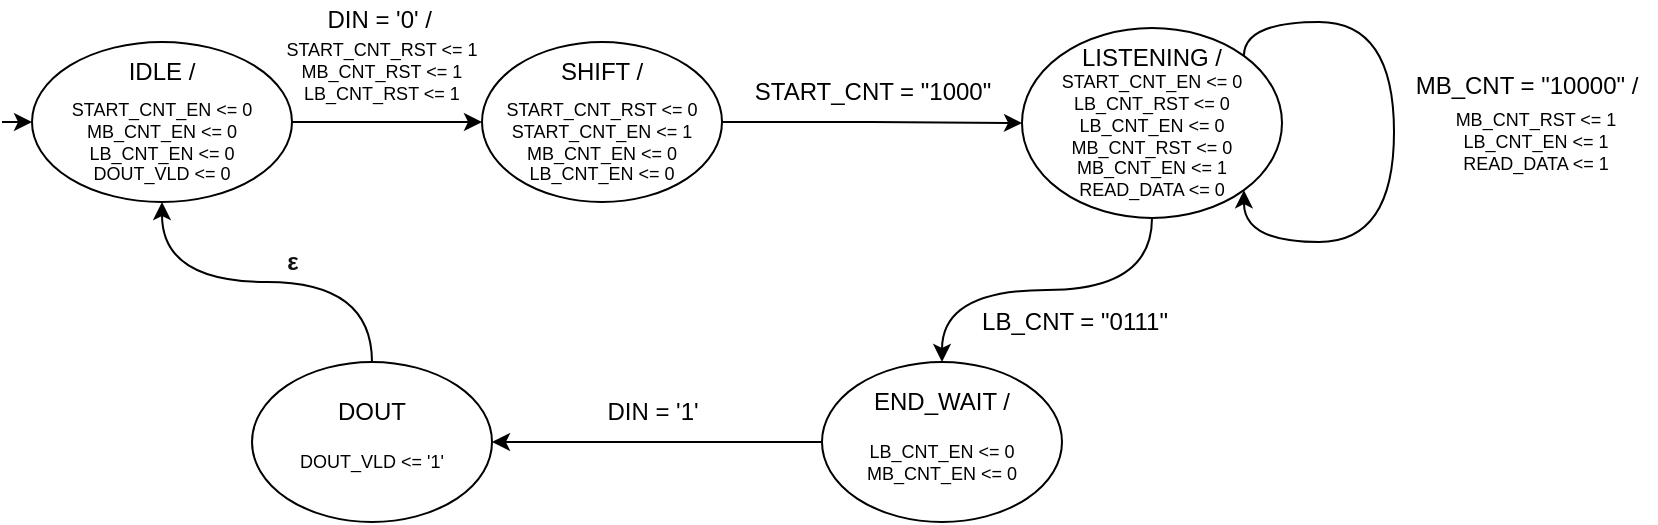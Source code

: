 <mxfile>
    <diagram id="tfs_f2mffn3x7ADCVCLB" name="Page-1">
        <mxGraphModel dx="924" dy="514" grid="0" gridSize="10" guides="1" tooltips="1" connect="1" arrows="1" fold="1" page="1" pageScale="1" pageWidth="827" pageHeight="1169" math="0" shadow="0">
            <root>
                <mxCell id="0"/>
                <mxCell id="1" parent="0"/>
                <mxCell id="FYZtEPYBHtWOL8TXK293-7" style="edgeStyle=orthogonalEdgeStyle;rounded=0;orthogonalLoop=1;jettySize=auto;html=1;exitX=1;exitY=0.5;exitDx=0;exitDy=0;entryX=0;entryY=0.5;entryDx=0;entryDy=0;fontSize=9;" parent="1" source="FYZtEPYBHtWOL8TXK293-1" target="FYZtEPYBHtWOL8TXK293-4" edge="1">
                    <mxGeometry relative="1" as="geometry"/>
                </mxCell>
                <mxCell id="FYZtEPYBHtWOL8TXK293-45" style="edgeStyle=orthogonalEdgeStyle;curved=1;rounded=0;orthogonalLoop=1;jettySize=auto;html=1;exitX=0;exitY=0.5;exitDx=0;exitDy=0;fontFamily=Helvetica;fontSize=12;fontColor=default;startArrow=classic;startFill=1;endArrow=none;endFill=0;" parent="1" source="FYZtEPYBHtWOL8TXK293-1" edge="1">
                    <mxGeometry relative="1" as="geometry">
                        <mxPoint y="160.286" as="targetPoint"/>
                    </mxGeometry>
                </mxCell>
                <mxCell id="FYZtEPYBHtWOL8TXK293-1" value="" style="ellipse;whiteSpace=wrap;html=1;" parent="1" vertex="1">
                    <mxGeometry x="15" y="120" width="130" height="80" as="geometry"/>
                </mxCell>
                <mxCell id="FYZtEPYBHtWOL8TXK293-2" value="IDLE /" style="text;html=1;strokeColor=none;fillColor=none;align=center;verticalAlign=middle;whiteSpace=wrap;rounded=0;" parent="1" vertex="1">
                    <mxGeometry x="50" y="120" width="60" height="30" as="geometry"/>
                </mxCell>
                <mxCell id="FYZtEPYBHtWOL8TXK293-3" value="START_CNT_EN &amp;lt;= 0&lt;br&gt;MB_CNT_EN &amp;lt;= 0&lt;br&gt;LB_CNT_EN &amp;lt;= 0&lt;br&gt;DOUT_VLD &amp;lt;= 0" style="text;html=1;strokeColor=none;fillColor=none;align=center;verticalAlign=middle;whiteSpace=wrap;rounded=0;fontSize=9;" parent="1" vertex="1">
                    <mxGeometry x="25" y="130" width="110" height="80" as="geometry"/>
                </mxCell>
                <mxCell id="FYZtEPYBHtWOL8TXK293-16" style="edgeStyle=orthogonalEdgeStyle;rounded=0;orthogonalLoop=1;jettySize=auto;html=1;exitX=1;exitY=0.5;exitDx=0;exitDy=0;entryX=0;entryY=0.5;entryDx=0;entryDy=0;fontSize=9;" parent="1" source="FYZtEPYBHtWOL8TXK293-4" target="FYZtEPYBHtWOL8TXK293-9" edge="1">
                    <mxGeometry relative="1" as="geometry"/>
                </mxCell>
                <mxCell id="FYZtEPYBHtWOL8TXK293-4" value="" style="ellipse;whiteSpace=wrap;html=1;" parent="1" vertex="1">
                    <mxGeometry x="240" y="120" width="120" height="80" as="geometry"/>
                </mxCell>
                <mxCell id="FYZtEPYBHtWOL8TXK293-5" value="SHIFT /" style="text;html=1;strokeColor=none;fillColor=none;align=center;verticalAlign=middle;whiteSpace=wrap;rounded=0;" parent="1" vertex="1">
                    <mxGeometry x="270" y="120" width="60" height="30" as="geometry"/>
                </mxCell>
                <mxCell id="FYZtEPYBHtWOL8TXK293-6" value="START_CNT_RST &amp;lt;= 0&lt;br&gt;START_CNT_EN &amp;lt;= 1&lt;br&gt;MB_CNT_EN &amp;lt;= 0&lt;br&gt;LB_CNT_EN &amp;lt;= 0" style="text;html=1;strokeColor=none;fillColor=none;align=center;verticalAlign=middle;whiteSpace=wrap;rounded=0;fontSize=9;" parent="1" vertex="1">
                    <mxGeometry x="245" y="150" width="110" height="40" as="geometry"/>
                </mxCell>
                <mxCell id="FYZtEPYBHtWOL8TXK293-8" value="DIN = '0' /&amp;nbsp;&lt;br&gt;" style="text;html=1;align=center;verticalAlign=middle;resizable=0;points=[];autosize=1;strokeColor=none;fillColor=none;fontSize=12;" parent="1" vertex="1">
                    <mxGeometry x="155" y="99" width="70" height="20" as="geometry"/>
                </mxCell>
                <mxCell id="FYZtEPYBHtWOL8TXK293-20" style="edgeStyle=orthogonalEdgeStyle;rounded=0;orthogonalLoop=1;jettySize=auto;html=1;exitX=1;exitY=0;exitDx=0;exitDy=0;entryX=1;entryY=1;entryDx=0;entryDy=0;fontSize=9;curved=1;" parent="1" source="FYZtEPYBHtWOL8TXK293-9" target="FYZtEPYBHtWOL8TXK293-9" edge="1">
                    <mxGeometry relative="1" as="geometry">
                        <Array as="points">
                            <mxPoint x="621" y="110"/>
                            <mxPoint x="696" y="110"/>
                            <mxPoint x="696" y="220"/>
                            <mxPoint x="621" y="220"/>
                        </Array>
                        <mxPoint x="717.574" y="131.716" as="targetPoint"/>
                    </mxGeometry>
                </mxCell>
                <mxCell id="FYZtEPYBHtWOL8TXK293-36" style="edgeStyle=orthogonalEdgeStyle;curved=1;rounded=0;orthogonalLoop=1;jettySize=auto;html=1;exitX=0.5;exitY=1;exitDx=0;exitDy=0;entryX=0.5;entryY=0;entryDx=0;entryDy=0;fontFamily=Helvetica;fontSize=12;fontColor=default;" parent="1" source="FYZtEPYBHtWOL8TXK293-9" target="FYZtEPYBHtWOL8TXK293-25" edge="1">
                    <mxGeometry relative="1" as="geometry"/>
                </mxCell>
                <mxCell id="FYZtEPYBHtWOL8TXK293-9" value="" style="ellipse;whiteSpace=wrap;html=1;" parent="1" vertex="1">
                    <mxGeometry x="510" y="113" width="130" height="95" as="geometry"/>
                </mxCell>
                <mxCell id="FYZtEPYBHtWOL8TXK293-10" value="LISTENING /" style="text;html=1;strokeColor=none;fillColor=none;align=center;verticalAlign=middle;whiteSpace=wrap;rounded=0;" parent="1" vertex="1">
                    <mxGeometry x="535" y="113" width="80" height="30" as="geometry"/>
                </mxCell>
                <mxCell id="FYZtEPYBHtWOL8TXK293-15" value="START_CNT_EN &amp;lt;= 0&lt;br&gt;LB_CNT_RST &amp;lt;= 0&lt;br&gt;LB_CNT_EN &amp;lt;= 0&lt;br&gt;MB_CNT_RST &amp;lt;= 0&lt;br&gt;MB_CNT_EN &amp;lt;= 1&lt;br&gt;READ_DATA &amp;lt;= 0" style="text;html=1;strokeColor=none;fillColor=none;align=center;verticalAlign=middle;whiteSpace=wrap;rounded=0;fontSize=9;" parent="1" vertex="1">
                    <mxGeometry x="520" y="132" width="110" height="70" as="geometry"/>
                </mxCell>
                <mxCell id="FYZtEPYBHtWOL8TXK293-23" value="MB_CNT = &quot;10000&quot; /" style="text;html=1;align=center;verticalAlign=middle;resizable=0;points=[];autosize=1;strokeColor=none;fillColor=none;fontSize=12;" parent="1" vertex="1">
                    <mxGeometry x="697" y="132" width="130" height="20" as="geometry"/>
                </mxCell>
                <mxCell id="FYZtEPYBHtWOL8TXK293-38" style="edgeStyle=orthogonalEdgeStyle;curved=1;rounded=0;orthogonalLoop=1;jettySize=auto;html=1;exitX=0;exitY=0.5;exitDx=0;exitDy=0;entryX=1;entryY=0.5;entryDx=0;entryDy=0;fontFamily=Helvetica;fontSize=12;fontColor=default;" parent="1" source="FYZtEPYBHtWOL8TXK293-25" target="FYZtEPYBHtWOL8TXK293-28" edge="1">
                    <mxGeometry relative="1" as="geometry"/>
                </mxCell>
                <mxCell id="FYZtEPYBHtWOL8TXK293-25" value="" style="ellipse;whiteSpace=wrap;html=1;" parent="1" vertex="1">
                    <mxGeometry x="410" y="280" width="120" height="80" as="geometry"/>
                </mxCell>
                <mxCell id="FYZtEPYBHtWOL8TXK293-26" value="END_WAIT /" style="text;html=1;strokeColor=none;fillColor=none;align=center;verticalAlign=middle;whiteSpace=wrap;rounded=0;" parent="1" vertex="1">
                    <mxGeometry x="430" y="285" width="80" height="30" as="geometry"/>
                </mxCell>
                <mxCell id="FYZtEPYBHtWOL8TXK293-37" style="edgeStyle=orthogonalEdgeStyle;curved=1;rounded=0;orthogonalLoop=1;jettySize=auto;html=1;exitX=0.5;exitY=0;exitDx=0;exitDy=0;entryX=0.5;entryY=1;entryDx=0;entryDy=0;fontFamily=Helvetica;fontSize=12;fontColor=default;" parent="1" source="FYZtEPYBHtWOL8TXK293-28" target="FYZtEPYBHtWOL8TXK293-1" edge="1">
                    <mxGeometry relative="1" as="geometry"/>
                </mxCell>
                <mxCell id="FYZtEPYBHtWOL8TXK293-28" value="" style="ellipse;whiteSpace=wrap;html=1;" parent="1" vertex="1">
                    <mxGeometry x="125" y="280" width="120" height="80" as="geometry"/>
                </mxCell>
                <mxCell id="FYZtEPYBHtWOL8TXK293-29" value="DOUT" style="text;html=1;strokeColor=none;fillColor=none;align=center;verticalAlign=middle;whiteSpace=wrap;rounded=0;" parent="1" vertex="1">
                    <mxGeometry x="145" y="290" width="80" height="30" as="geometry"/>
                </mxCell>
                <mxCell id="FYZtEPYBHtWOL8TXK293-30" value="DOUT_VLD &amp;lt;= '1'" style="text;html=1;strokeColor=none;fillColor=none;align=center;verticalAlign=middle;whiteSpace=wrap;rounded=0;fontSize=9;" parent="1" vertex="1">
                    <mxGeometry x="130" y="310" width="110" height="40" as="geometry"/>
                </mxCell>
                <mxCell id="FYZtEPYBHtWOL8TXK293-39" value="LB_CNT = &quot;0111&quot;" style="text;html=1;align=center;verticalAlign=middle;resizable=0;points=[];autosize=1;strokeColor=none;fillColor=none;fontSize=12;fontFamily=Helvetica;fontColor=default;" parent="1" vertex="1">
                    <mxGeometry x="484" y="251" width="103" height="18" as="geometry"/>
                </mxCell>
                <mxCell id="FYZtEPYBHtWOL8TXK293-40" value="START_CNT = &quot;1000&quot;" style="text;html=1;align=center;verticalAlign=middle;resizable=0;points=[];autosize=1;strokeColor=none;fillColor=none;fontSize=12;fontFamily=Helvetica;fontColor=default;" parent="1" vertex="1">
                    <mxGeometry x="370" y="135" width="130" height="20" as="geometry"/>
                </mxCell>
                <mxCell id="FYZtEPYBHtWOL8TXK293-41" value="DIN = '1'" style="text;html=1;align=center;verticalAlign=middle;resizable=0;points=[];autosize=1;strokeColor=none;fillColor=none;fontSize=12;fontFamily=Helvetica;fontColor=default;" parent="1" vertex="1">
                    <mxGeometry x="295" y="295" width="60" height="20" as="geometry"/>
                </mxCell>
                <mxCell id="FYZtEPYBHtWOL8TXK293-43" value="&lt;strong style=&quot;box-sizing: border-box; margin: 0px; padding: 0px; color: rgb(17, 17, 17); font-size: 12px;&quot;&gt;ε&lt;/strong&gt;" style="text;html=1;align=center;verticalAlign=middle;resizable=0;points=[];autosize=1;fontSize=12;fillColor=none;" parent="1" vertex="1">
                    <mxGeometry x="135" y="220" width="20" height="20" as="geometry"/>
                </mxCell>
                <mxCell id="2" value="START_CNT_RST &amp;lt;= 1&lt;br&gt;MB_CNT_RST &amp;lt;= 1&lt;br&gt;LB_CNT_RST &amp;lt;= 1" style="text;html=1;strokeColor=none;fillColor=none;align=center;verticalAlign=middle;whiteSpace=wrap;rounded=0;fontSize=9;" vertex="1" parent="1">
                    <mxGeometry x="135" y="110" width="110" height="50" as="geometry"/>
                </mxCell>
                <mxCell id="4" value="MB_CNT_RST &amp;lt;= 1&lt;br&gt;LB_CNT_EN &amp;lt;= 1&lt;br&gt;READ_DATA &amp;lt;= 1" style="text;html=1;strokeColor=none;fillColor=none;align=center;verticalAlign=middle;whiteSpace=wrap;rounded=0;fontSize=9;" vertex="1" parent="1">
                    <mxGeometry x="712" y="135" width="110" height="70" as="geometry"/>
                </mxCell>
                <mxCell id="5" value="LB_CNT_EN &amp;lt;= 0&lt;br&gt;MB_CNT_EN &amp;lt;= 0" style="text;html=1;strokeColor=none;fillColor=none;align=center;verticalAlign=middle;whiteSpace=wrap;rounded=0;fontSize=9;" vertex="1" parent="1">
                    <mxGeometry x="415" y="310" width="110" height="40" as="geometry"/>
                </mxCell>
            </root>
        </mxGraphModel>
    </diagram>
</mxfile>